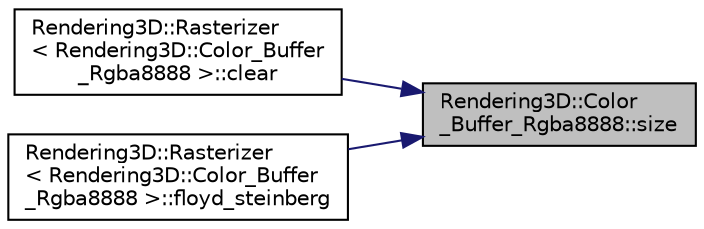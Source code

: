 digraph "Rendering3D::Color_Buffer_Rgba8888::size"
{
 // LATEX_PDF_SIZE
  edge [fontname="Helvetica",fontsize="10",labelfontname="Helvetica",labelfontsize="10"];
  node [fontname="Helvetica",fontsize="10",shape=record];
  rankdir="RL";
  Node1 [label="Rendering3D::Color\l_Buffer_Rgba8888::size",height=0.2,width=0.4,color="black", fillcolor="grey75", style="filled", fontcolor="black",tooltip=" "];
  Node1 -> Node2 [dir="back",color="midnightblue",fontsize="10",style="solid",fontname="Helvetica"];
  Node2 [label="Rendering3D::Rasterizer\l\< Rendering3D::Color_Buffer\l_Rgba8888 \>::clear",height=0.2,width=0.4,color="black", fillcolor="white", style="filled",URL="$class_rendering3_d_1_1_rasterizer.html#a8585eaa078f8b950fa86a41c2b639d9c",tooltip=" "];
  Node1 -> Node3 [dir="back",color="midnightblue",fontsize="10",style="solid",fontname="Helvetica"];
  Node3 [label="Rendering3D::Rasterizer\l\< Rendering3D::Color_Buffer\l_Rgba8888 \>::floyd_steinberg",height=0.2,width=0.4,color="black", fillcolor="white", style="filled",URL="$class_rendering3_d_1_1_rasterizer.html#a7c2ab7be6d80488a3eb4b1ae6c6e6485",tooltip="Apply floyd steinberg dithering."];
}
